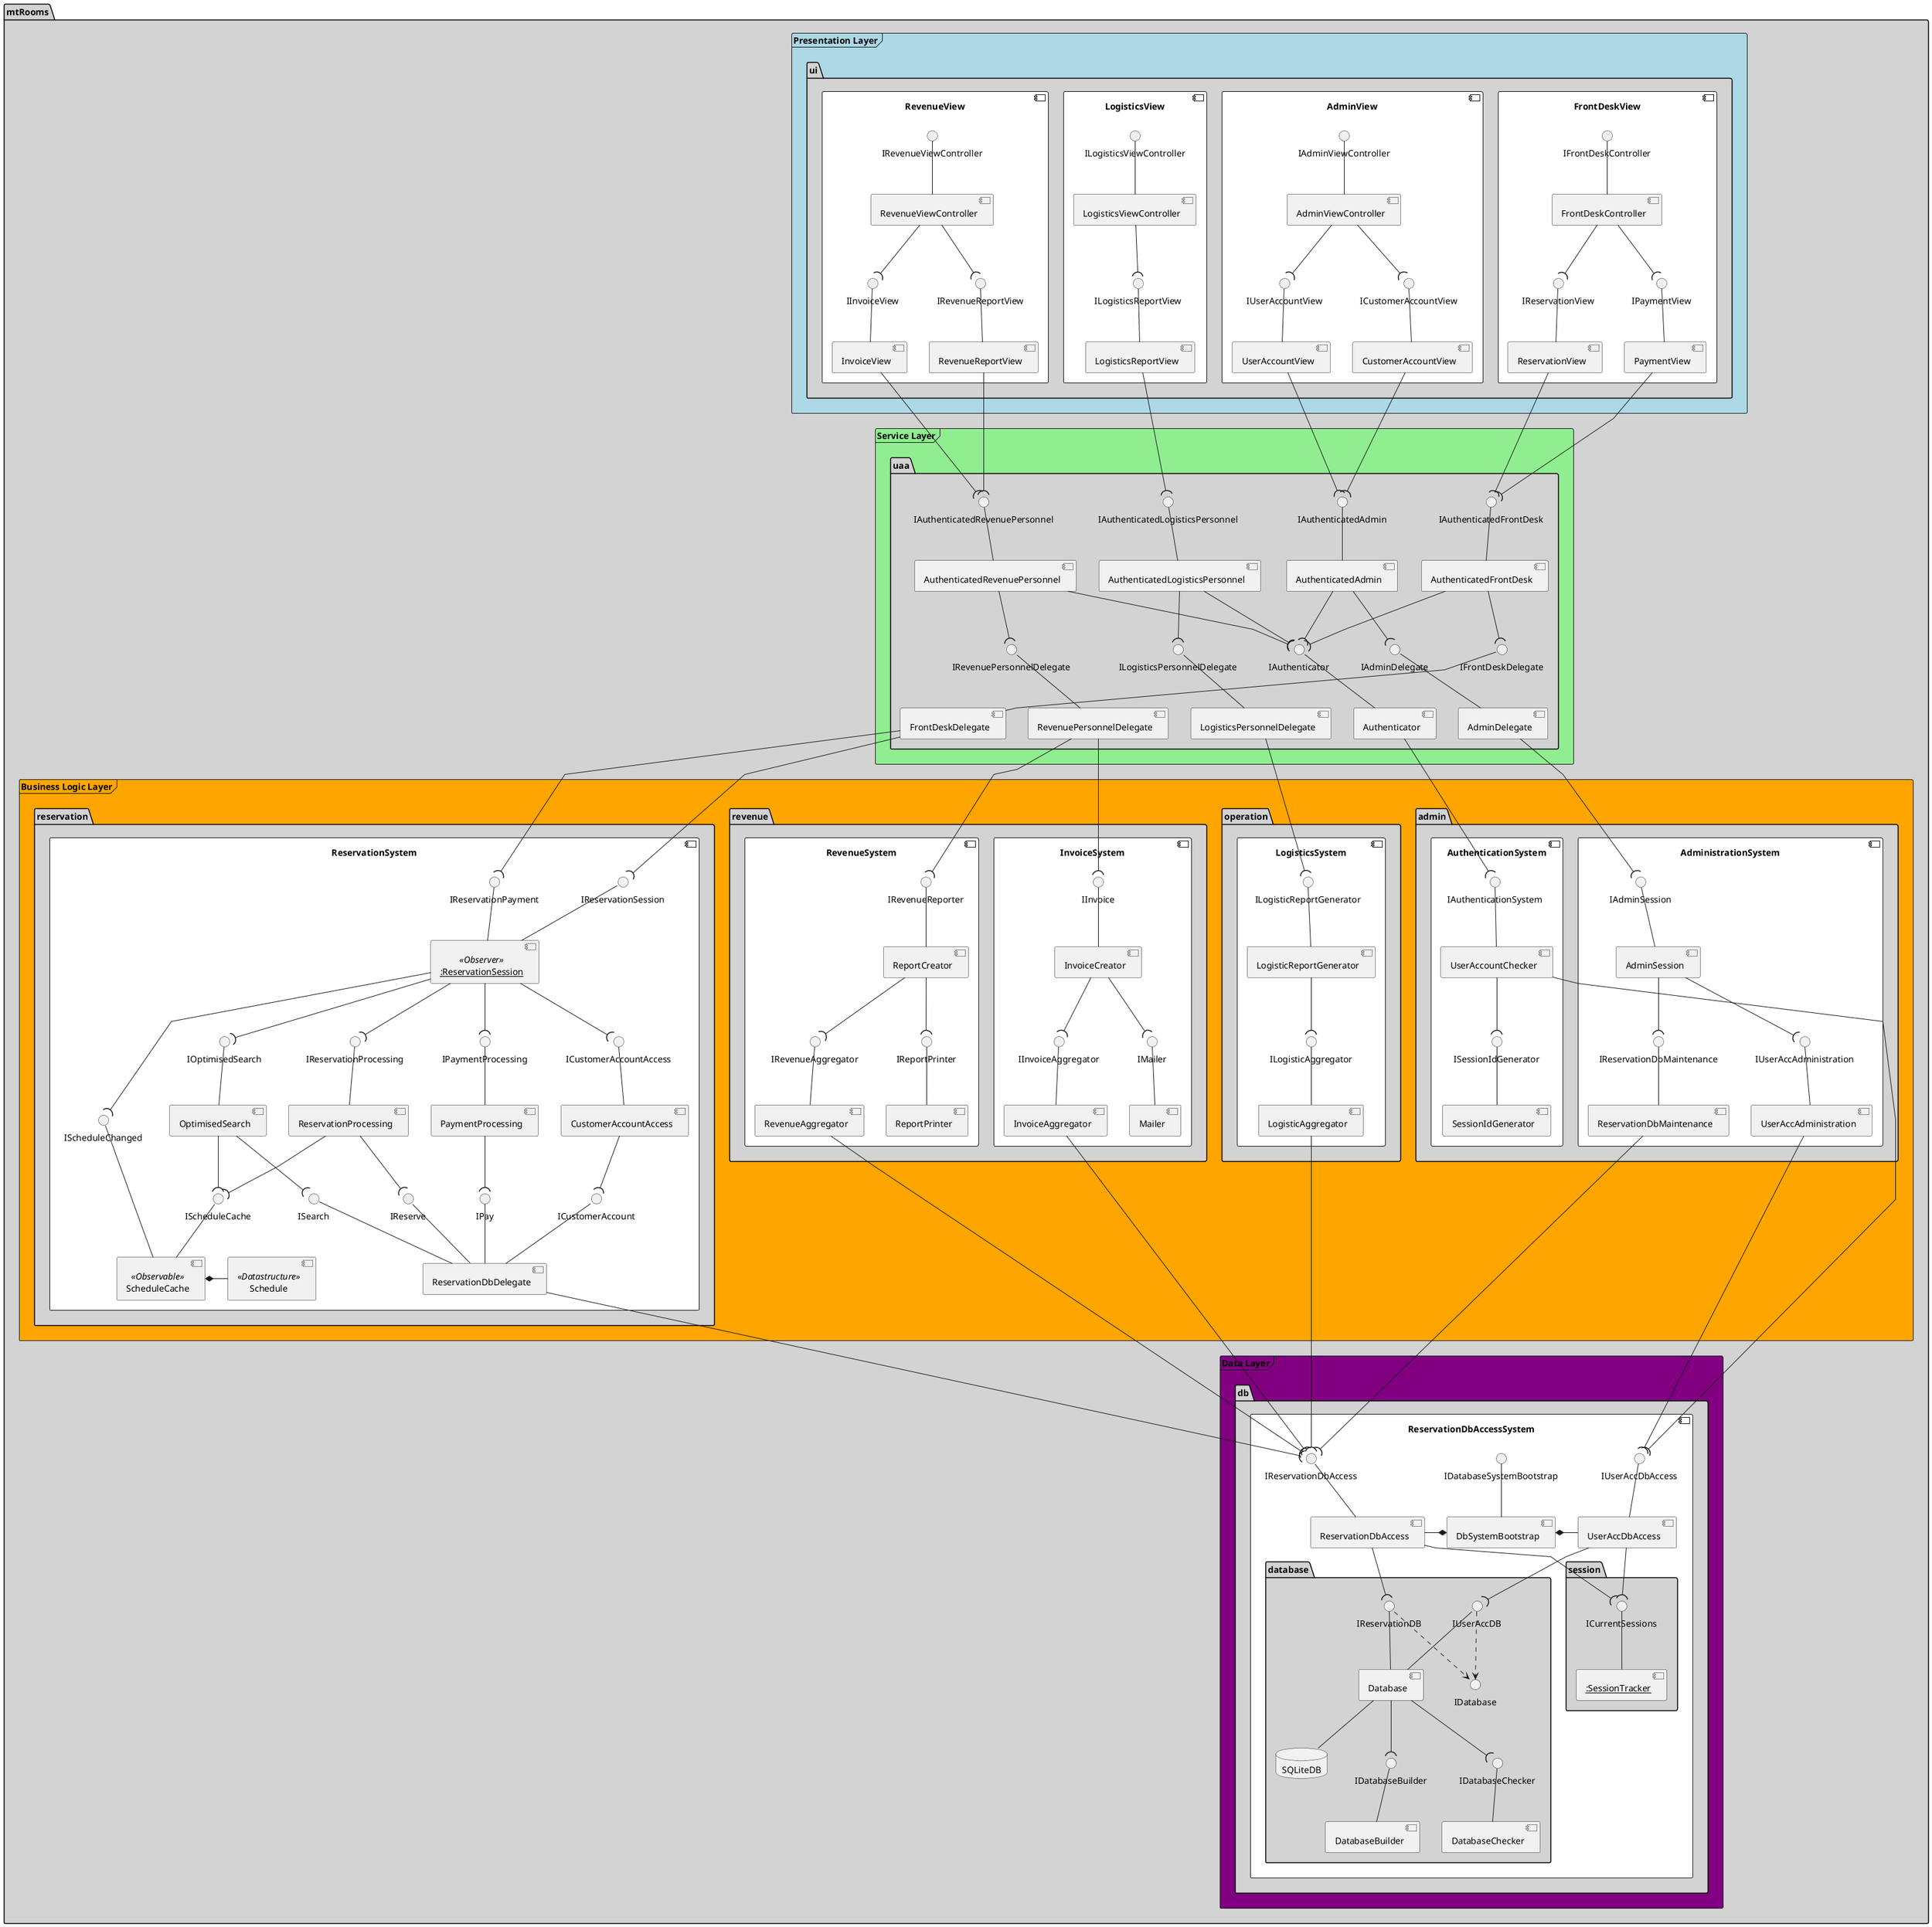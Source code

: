 @startuml

'skinparam linetype ortho
skinparam linetype polyline
'skinparam monochrome true

skinparam package {
    backgroundColor lightgrey
}

package mtRooms {
    frame "Presentation Layer" #lightblue {
        package "ui" {
            component FrontDeskView #white {
                IFrontDeskController -- [FrontDeskController]
                IReservationView -- [ReservationView]
                IPaymentView -- [PaymentView]

                FrontDeskController --( IReservationView
                FrontDeskController --( IPaymentView
            }

            component AdminView #white {
                IAdminViewController -- [AdminViewController]
                IUserAccountView -- [UserAccountView]
                ICustomerAccountView -- [CustomerAccountView]

                AdminViewController --( IUserAccountView
                AdminViewController --( ICustomerAccountView
            }

            component LogisticsView #white {
                ILogisticsViewController -- [LogisticsViewController]
                ILogisticsReportView -- [LogisticsReportView]

                LogisticsViewController --( ILogisticsReportView
            }

            component RevenueView #white {
                IRevenueViewController -- [RevenueViewController]
                IInvoiceView -- [InvoiceView]
                IRevenueReportView -- [RevenueReportView]

                RevenueViewController --( IInvoiceView
                RevenueViewController --( IRevenueReportView
            }
        }
    }

    frame "Service Layer" #lightgreen {
        package "uaa" {
            IAuthenticator -- [Authenticator]
            IFrontDeskDelegate -- [FrontDeskDelegate]
            IAuthenticatedFrontDesk -- [AuthenticatedFrontDesk]
            IAdminDelegate -- [AdminDelegate]
            IAuthenticatedAdmin -- [AuthenticatedAdmin]
            IRevenuePersonnelDelegate -- [RevenuePersonnelDelegate]
            IAuthenticatedRevenuePersonnel -- [AuthenticatedRevenuePersonnel]
            ILogisticsPersonnelDelegate -- [LogisticsPersonnelDelegate]
            IAuthenticatedLogisticsPersonnel -- [AuthenticatedLogisticsPersonnel]

            AuthenticatedFrontDesk --( IAuthenticator
            AuthenticatedFrontDesk --( IFrontDeskDelegate
            AuthenticatedAdmin --( IAuthenticator
            AuthenticatedAdmin --( IAdminDelegate
            AuthenticatedLogisticsPersonnel --( IAuthenticator
            AuthenticatedLogisticsPersonnel --( ILogisticsPersonnelDelegate
            AuthenticatedRevenuePersonnel --( IAuthenticator
            AuthenticatedRevenuePersonnel --( IRevenuePersonnelDelegate
        }
    }

    frame "Business Logic Layer" #orange {
        package "reservation" {
            component ReservationSystem #white {
                [<u>:ReservationSession] <<Observer>> as ReservationSession
                [ScheduleCache] <<Observable>> as ScheduleCache
                [Schedule] <<Datastructure>> as Schedule

                IReservationSession -- [ReservationSession]
                IReservationPayment -- [ReservationSession]
                IOptimisedSearch -- [OptimisedSearch]
                IReservationProcessing -- [ReservationProcessing]
                IPaymentProcessing -- [PaymentProcessing]
                ICustomerAccountAccess -- [CustomerAccountAccess]
                IScheduleCache -- [ScheduleCache]
                IScheduleChanged -- [ScheduleCache]
                IPay -- [ReservationDbDelegate]
                IReserve -- [ReservationDbDelegate]
                ISearch -- [ReservationDbDelegate]
                ICustomerAccount -- [ReservationDbDelegate]

                ScheduleCache *- Schedule
                ReservationSession --( IOptimisedSearch
                ReservationSession --( IPaymentProcessing
                ReservationSession --( IReservationProcessing
                ReservationSession --( ICustomerAccountAccess
                OptimisedSearch --( IScheduleCache
                ReservationSession --( IScheduleChanged
                ReservationProcessing --( IScheduleCache

                OptimisedSearch --( ISearch
                ReservationProcessing  --( IReserve
                CustomerAccountAccess   --( ICustomerAccount
                PaymentProcessing --( IPay
            }
        }

        package "revenue" {
            component RevenueSystem #white {
                IRevenueReporter -- [ReportCreator]
                IRevenueAggregator -- [RevenueAggregator]
                IReportPrinter -- [ReportPrinter]

                ReportCreator --( IRevenueAggregator
                ReportCreator --( IReportPrinter
            }

            component InvoiceSystem #white {
                IInvoiceAggregator -- [InvoiceAggregator]
                IMailer -- [Mailer]
                IInvoice -- [InvoiceCreator]

                InvoiceCreator --( IInvoiceAggregator
                InvoiceCreator --( IMailer
            }
        }

        package "operation" {
            component LogisticsSystem #white {
                ILogisticReportGenerator -- [LogisticReportGenerator]
                ILogisticAggregator -- [LogisticAggregator]

                LogisticReportGenerator --( ILogisticAggregator
            }
        }

        package "admin" {
            component AdministrationSystem #white {
                IAdminSession -- [AdminSession]
                IUserAccAdministration -- [UserAccAdministration]
                IReservationDbMaintenance -- [ReservationDbMaintenance]

                AdminSession --( IUserAccAdministration
                AdminSession --( IReservationDbMaintenance
            }

            component AuthenticationSystem #white {
                IAuthenticationSystem -- [UserAccountChecker]
                ISessionIdGenerator -- [SessionIdGenerator]

                UserAccountChecker --( ISessionIdGenerator
            }
        }
    }

    frame "Data Layer" #purple {
        package "db" {
            component ReservationDbAccessSystem #white {
                package "database" {
                    database SQLiteDB as DB
                    IReservationDB -- [Database]
                    IUserAccDB -- [Database]
                    IReservationDB ..> IDatabase
                    IUserAccDB ..> IDatabase
                    IDatabaseBuilder -- [DatabaseBuilder]
                    IDatabaseChecker -- [DatabaseChecker]

                    [Database] -down- DB
                    [Database] --( IDatabaseBuilder
                    [Database] --( IDatabaseChecker
                }
                package "session" {
                    [<u>:SessionTracker] as SessionTracker
                    ICurrentSessions -- [SessionTracker]
                }
                IReservationDbAccess -- [ReservationDbAccess]
                IUserAccDbAccess -- [UserAccDbAccess]
                IDatabaseSystemBootstrap -- [DbSystemBootstrap]

                DbSystemBootstrap *-left- ReservationDbAccess
                DbSystemBootstrap *-right- UserAccDbAccess
                ReservationDbAccess --( ICurrentSessions
                ReservationDbAccess --( IReservationDB
                UserAccDbAccess --( IUserAccDB
                UserAccDbAccess --( ICurrentSessions
            }
        }
    }

    '##-------------------------------##
    '## Presentation to Service Layer ##
    '##-------------------------------##
    ReservationView --( IAuthenticatedFrontDesk
    PaymentView --( IAuthenticatedFrontDesk

    UserAccountView --( IAuthenticatedAdmin
    CustomerAccountView --( IAuthenticatedAdmin

    LogisticsReportView --( IAuthenticatedLogisticsPersonnel

    InvoiceView --( IAuthenticatedRevenuePersonnel
    RevenueReportView --( IAuthenticatedRevenuePersonnel

    '##---------------------------------##
    '## Service to Business Logic Layer ##
    '##---------------------------------##
    AdminDelegate --( IAdminSession

    Authenticator --( IAuthenticationSystem

    FrontDeskDelegate --( IReservationSession
    FrontDeskDelegate --( IReservationPayment

    RevenuePersonnelDelegate --( IRevenueReporter
    RevenuePersonnelDelegate --( IInvoice

    LogisticsPersonnelDelegate --( ILogisticReportGenerator

    '##------------------------------##
    '## Business Logic to Data Layer ##
    '##------------------------------##
    UserAccountChecker --( IUserAccDbAccess

    UserAccAdministration --( IUserAccDbAccess
    ReservationDbMaintenance --( IReservationDbAccess

    ReservationDbDelegate --( IReservationDbAccess

    LogisticAggregator --( IReservationDbAccess
    InvoiceAggregator --( IReservationDbAccess
    RevenueAggregator --( IReservationDbAccess
}

@enduml